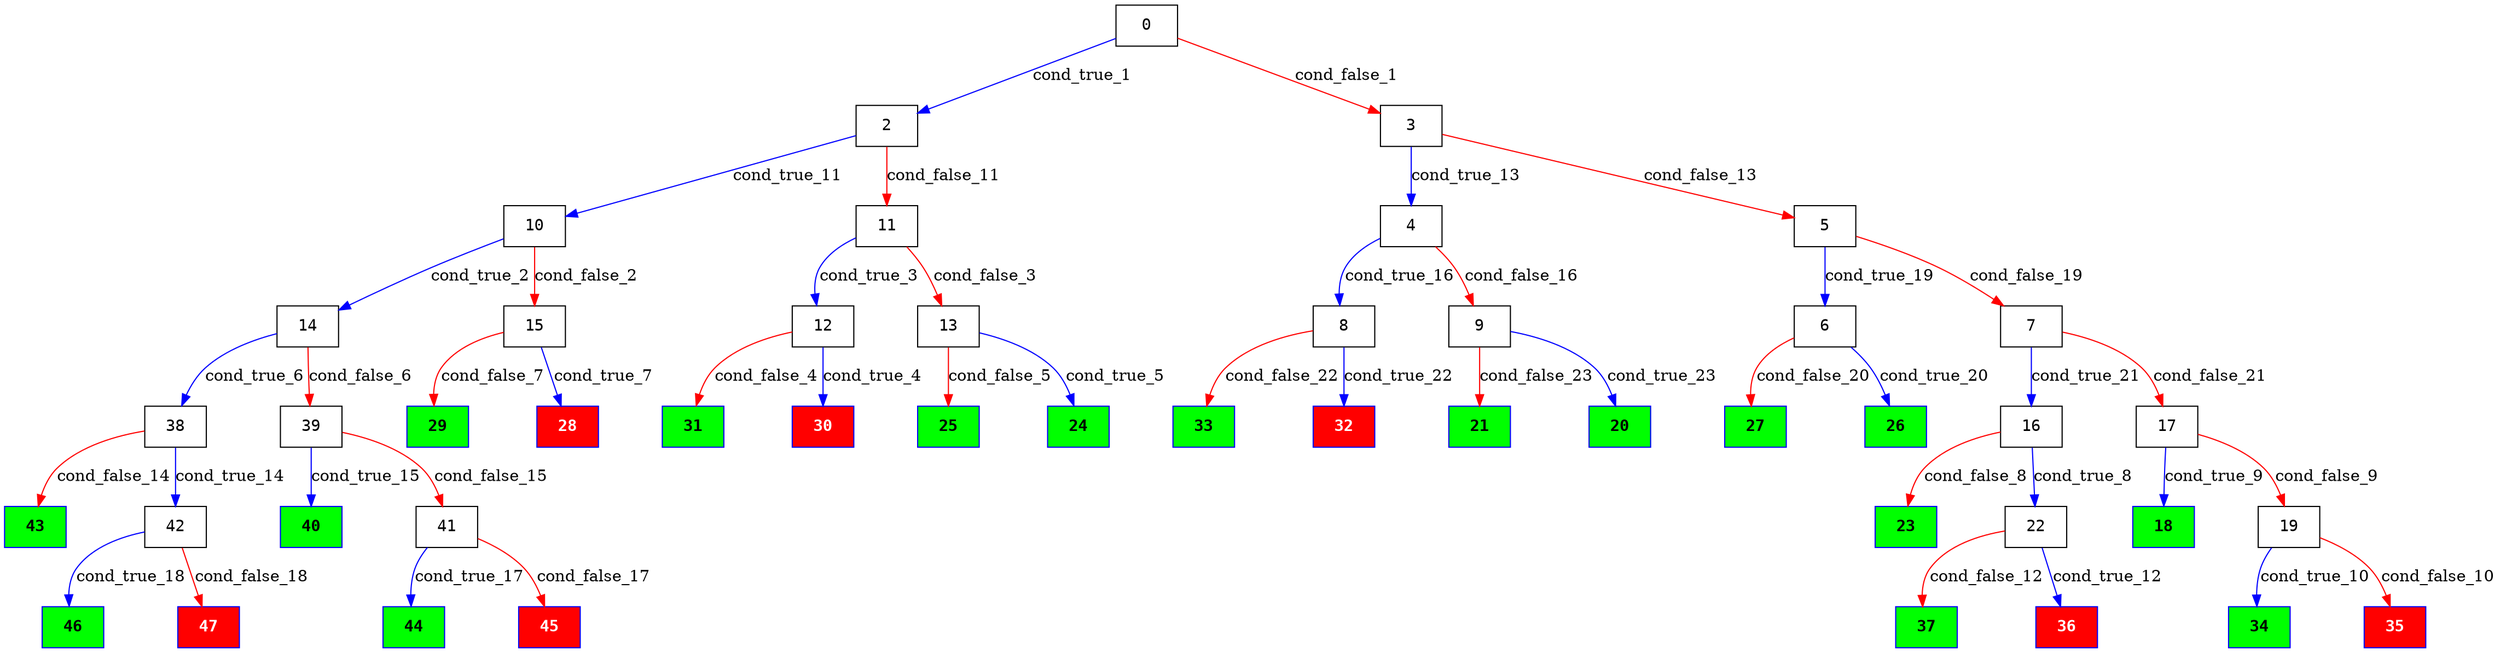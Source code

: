 digraph ExecutionTree {
	node [color=black fontname=Courier height=.5 shape=record]
	46 [color=blue, fillcolor=green, style=filled, fontcolor=black, fontname="Courier-Bold"]
	44 [color=blue, fillcolor=green, style=filled, fontcolor=black, fontname="Courier-Bold"]
	43 [color=blue, fillcolor=green, style=filled, fontcolor=black, fontname="Courier-Bold"]
	40 [color=blue, fillcolor=green, style=filled, fontcolor=black, fontname="Courier-Bold"]
	37 [color=blue, fillcolor=green, style=filled, fontcolor=black, fontname="Courier-Bold"]
	34 [color=blue, fillcolor=green, style=filled, fontcolor=black, fontname="Courier-Bold"]
	33 [color=blue, fillcolor=green, style=filled, fontcolor=black, fontname="Courier-Bold"]
	31 [color=blue, fillcolor=green, style=filled, fontcolor=black, fontname="Courier-Bold"]
	29 [color=blue, fillcolor=green, style=filled, fontcolor=black, fontname="Courier-Bold"]
	27 [color=blue, fillcolor=green, style=filled, fontcolor=black, fontname="Courier-Bold"]
	26 [color=blue, fillcolor=green, style=filled, fontcolor=black, fontname="Courier-Bold"]
	25 [color=blue, fillcolor=green, style=filled, fontcolor=black, fontname="Courier-Bold"]
	24 [color=blue, fillcolor=green, style=filled, fontcolor=black, fontname="Courier-Bold"]
	23 [color=blue, fillcolor=green, style=filled, fontcolor=black, fontname="Courier-Bold"]
	21 [color=blue, fillcolor=green, style=filled, fontcolor=black, fontname="Courier-Bold"]
	20 [color=blue, fillcolor=green, style=filled, fontcolor=black, fontname="Courier-Bold"]
	18 [color=blue, fillcolor=green, style=filled, fontcolor=black, fontname="Courier-Bold"]
	28 [color=blue, fillcolor=red, style=filled, fontcolor=white, fontname="Courier-Bold"]
	30 [color=blue, fillcolor=red, style=filled, fontcolor=white, fontname="Courier-Bold"]
	36 [color=blue, fillcolor=red, style=filled, fontcolor=white, fontname="Courier-Bold"]
	47 [color=blue, fillcolor=red, style=filled, fontcolor=white, fontname="Courier-Bold"]
	45 [color=blue, fillcolor=red, style=filled, fontcolor=white, fontname="Courier-Bold"]
	32 [color=blue, fillcolor=red, style=filled, fontcolor=white, fontname="Courier-Bold"]
	35 [color=blue, fillcolor=red, style=filled, fontcolor=white, fontname="Courier-Bold"]
	0 -> 2 [label=cond_true_1 color=blue]
	0 -> 3 [label=cond_false_1 color=red]
	2 -> 10 [label=cond_true_11 color=blue]
	2 -> 11 [label=cond_false_11 color=red]
	3 -> 4 [label=cond_true_13 color=blue]
	3 -> 5 [label=cond_false_13 color=red]
	10 -> 14 [label=cond_true_2 color=blue]
	10 -> 15 [label=cond_false_2 color=red]
	14 -> 38 [label=cond_true_6 color=blue]
	14 -> 39 [label=cond_false_6 color=red]
	15 -> 28 [label=cond_true_7 color=blue]
	15 -> 29 [label=cond_false_7 color=red]
	11 -> 12 [label=cond_true_3 color=blue]
	11 -> 13 [label=cond_false_3 color=red]
	12 -> 30 [label=cond_true_4 color=blue]
	12 -> 31 [label=cond_false_4 color=red]
	13 -> 24 [label=cond_true_5 color=blue]
	13 -> 25 [label=cond_false_5 color=red]
	38 -> 42 [label=cond_true_14 color=blue]
	38 -> 43 [label=cond_false_14 color=red]
	39 -> 40 [label=cond_true_15 color=blue]
	39 -> 41 [label=cond_false_15 color=red]
	16 -> 22 [label=cond_true_8 color=blue]
	16 -> 23 [label=cond_false_8 color=red]
	22 -> 36 [label=cond_true_12 color=blue]
	22 -> 37 [label=cond_false_12 color=red]
	17 -> 18 [label=cond_true_9 color=blue]
	17 -> 19 [label=cond_false_9 color=red]
	19 -> 34 [label=cond_true_10 color=blue]
	19 -> 35 [label=cond_false_10 color=red]
	4 -> 8 [label=cond_true_16 color=blue]
	4 -> 9 [label=cond_false_16 color=red]
	5 -> 6 [label=cond_true_19 color=blue]
	5 -> 7 [label=cond_false_19 color=red]
	42 -> 46 [label=cond_true_18 color=blue]
	42 -> 47 [label=cond_false_18 color=red]
	41 -> 44 [label=cond_true_17 color=blue]
	41 -> 45 [label=cond_false_17 color=red]
	8 -> 32 [label=cond_true_22 color=blue]
	8 -> 33 [label=cond_false_22 color=red]
	9 -> 20 [label=cond_true_23 color=blue]
	9 -> 21 [label=cond_false_23 color=red]
	6 -> 26 [label=cond_true_20 color=blue]
	6 -> 27 [label=cond_false_20 color=red]
	7 -> 16 [label=cond_true_21 color=blue]
	7 -> 17 [label=cond_false_21 color=red]
}
